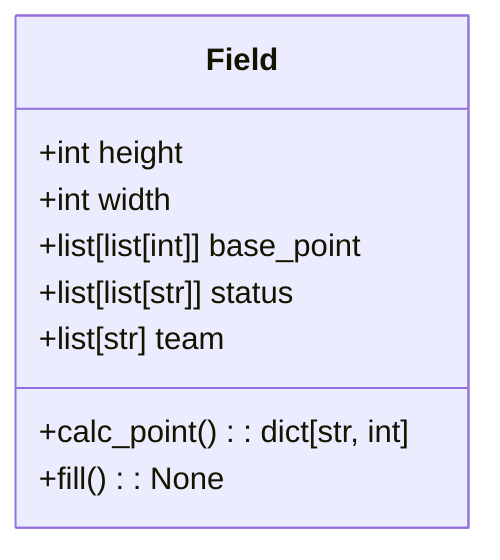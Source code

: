 classDiagram
    class Field {
        +int height
        +int width
        +list[list[int]] base_point
        +list[list[str]] status
        +list[str] team
        +calc_point(): dict[str, int]
        +fill(): None
    }
